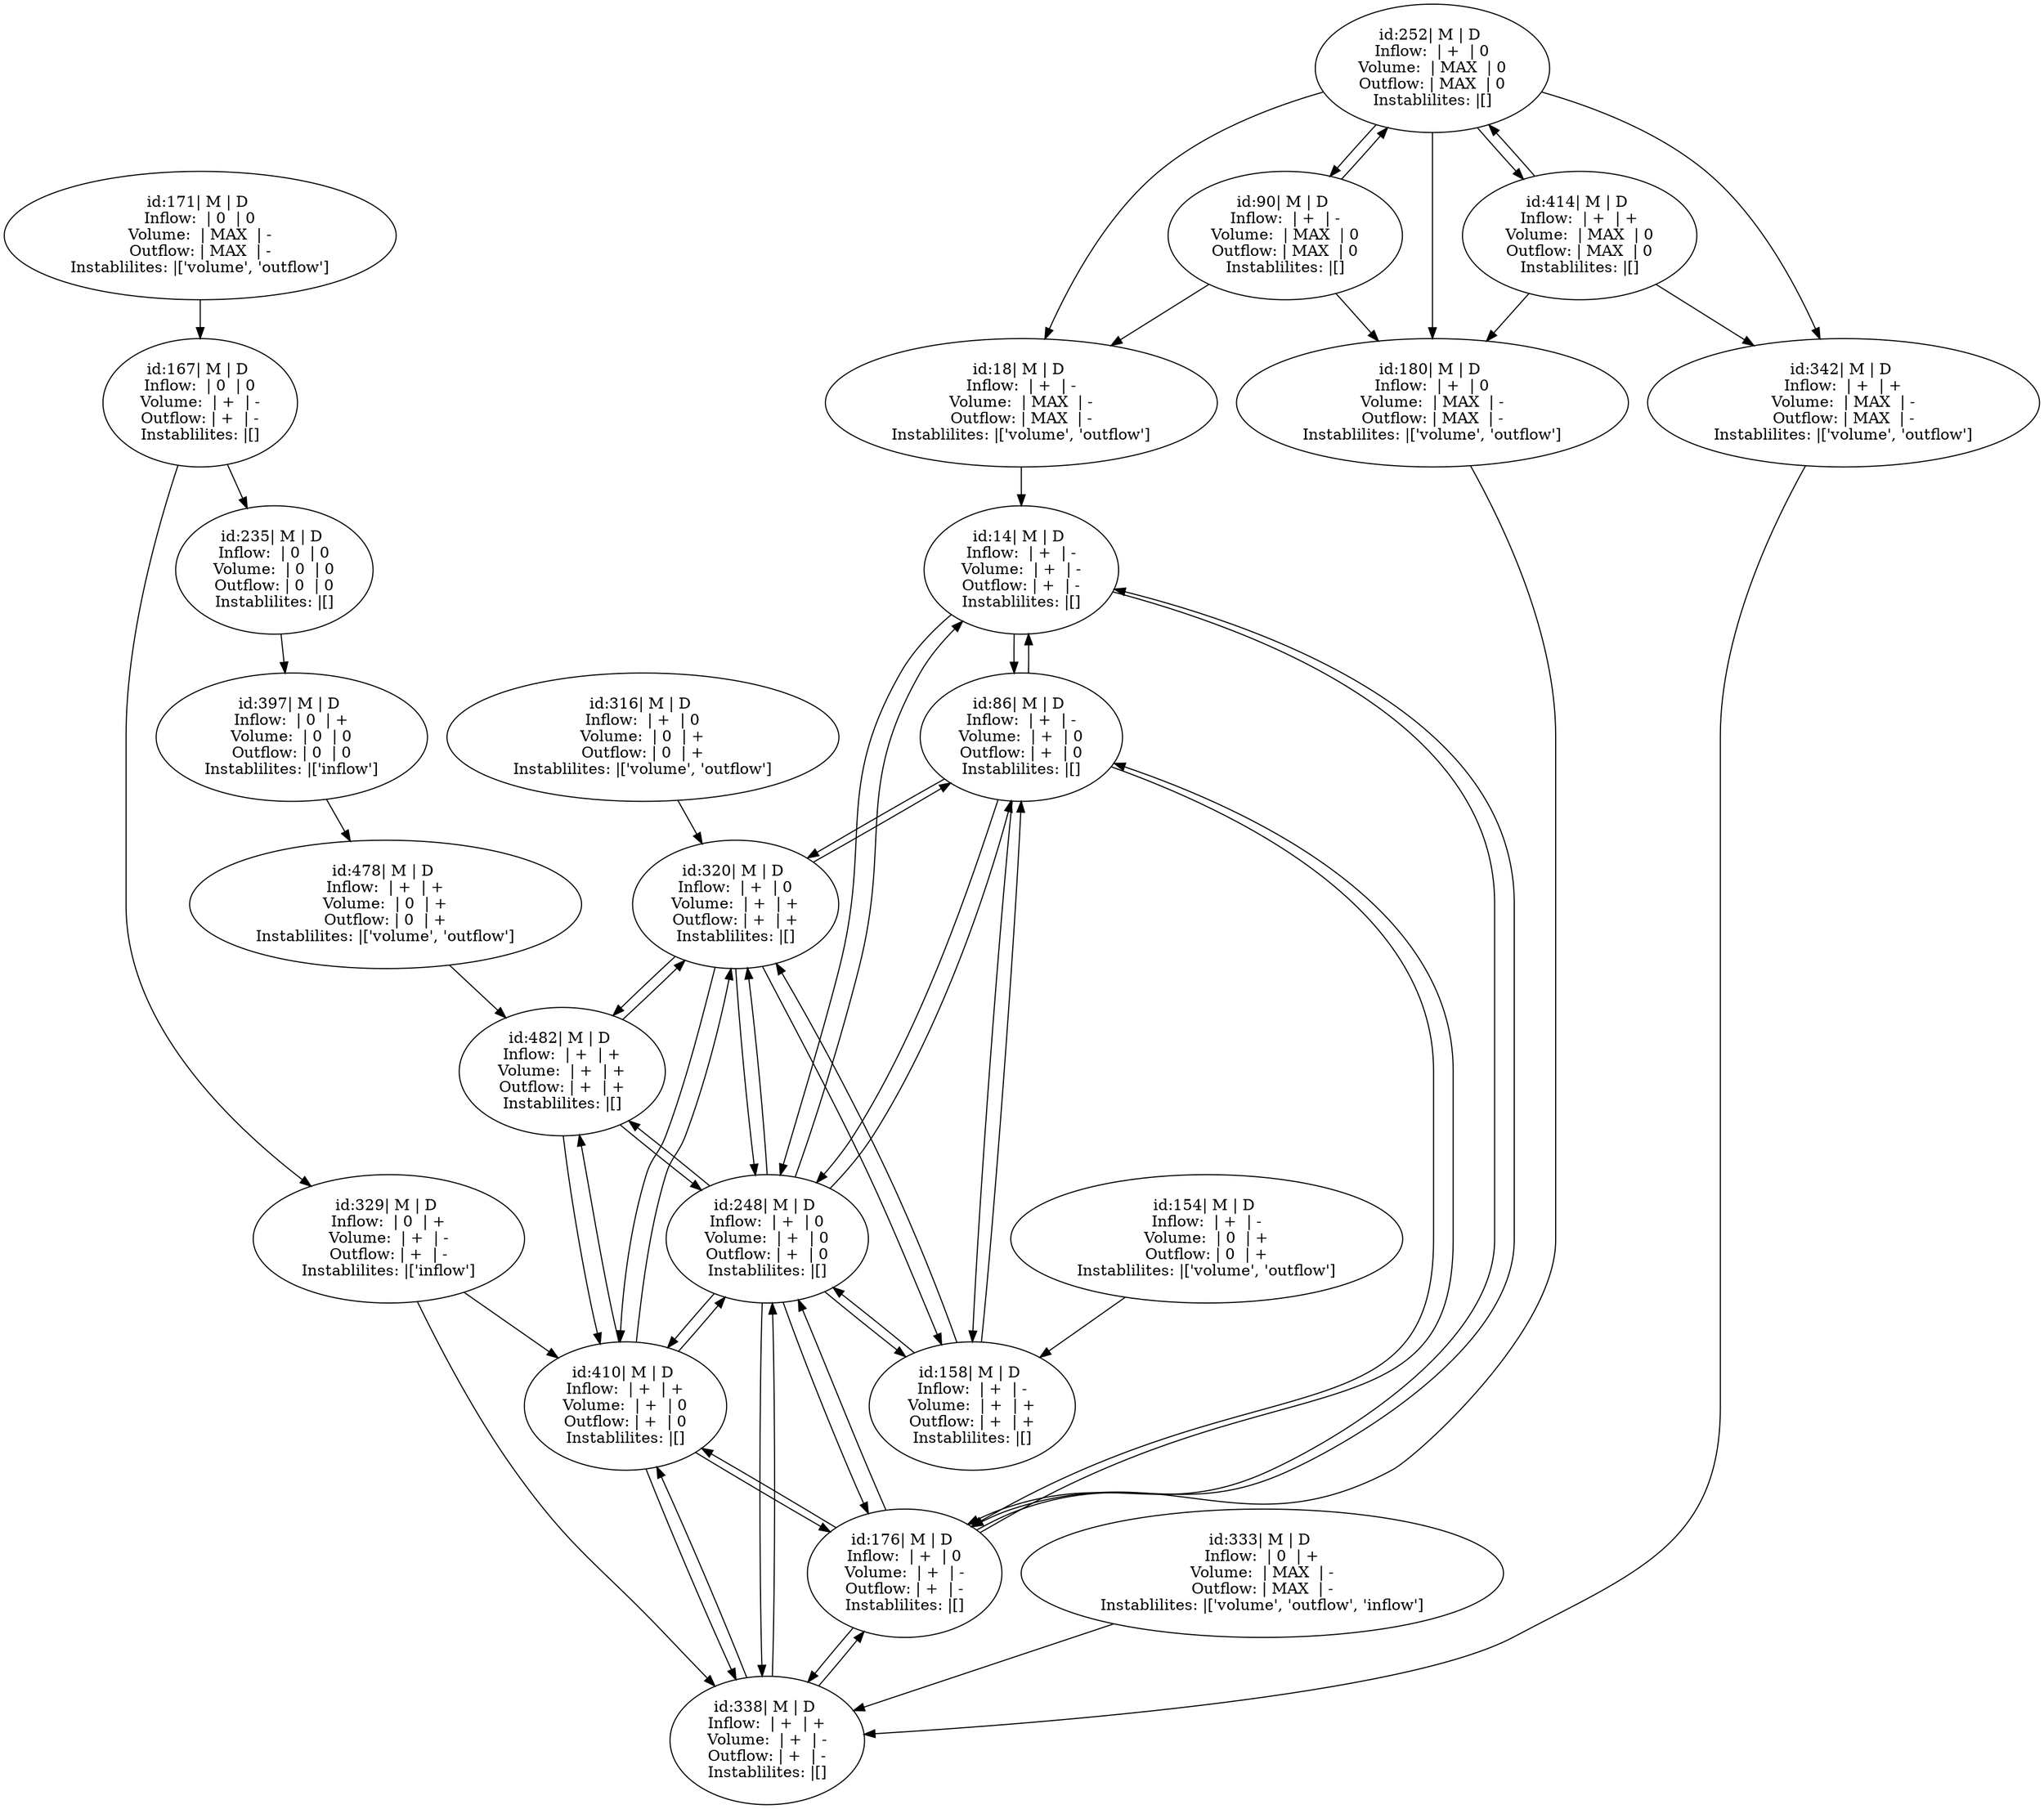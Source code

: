 digraph {
	14 [label="id:14| M | D 
Inflow:  | +  | -
Volume:  | +  | -
Outflow: | +  | -
Instablilites: |[]"]
	18 [label="id:18| M | D 
Inflow:  | +  | -
Volume:  | MAX  | -
Outflow: | MAX  | -
Instablilites: |['volume', 'outflow']"]
	86 [label="id:86| M | D 
Inflow:  | +  | -
Volume:  | +  | 0
Outflow: | +  | 0
Instablilites: |[]"]
	90 [label="id:90| M | D 
Inflow:  | +  | -
Volume:  | MAX  | 0
Outflow: | MAX  | 0
Instablilites: |[]"]
	154 [label="id:154| M | D 
Inflow:  | +  | -
Volume:  | 0  | +
Outflow: | 0  | +
Instablilites: |['volume', 'outflow']"]
	158 [label="id:158| M | D 
Inflow:  | +  | -
Volume:  | +  | +
Outflow: | +  | +
Instablilites: |[]"]
	167 [label="id:167| M | D 
Inflow:  | 0  | 0
Volume:  | +  | -
Outflow: | +  | -
Instablilites: |[]"]
	171 [label="id:171| M | D 
Inflow:  | 0  | 0
Volume:  | MAX  | -
Outflow: | MAX  | -
Instablilites: |['volume', 'outflow']"]
	176 [label="id:176| M | D 
Inflow:  | +  | 0
Volume:  | +  | -
Outflow: | +  | -
Instablilites: |[]"]
	180 [label="id:180| M | D 
Inflow:  | +  | 0
Volume:  | MAX  | -
Outflow: | MAX  | -
Instablilites: |['volume', 'outflow']"]
	235 [label="id:235| M | D 
Inflow:  | 0  | 0
Volume:  | 0  | 0
Outflow: | 0  | 0
Instablilites: |[]"]
	248 [label="id:248| M | D 
Inflow:  | +  | 0
Volume:  | +  | 0
Outflow: | +  | 0
Instablilites: |[]"]
	252 [label="id:252| M | D 
Inflow:  | +  | 0
Volume:  | MAX  | 0
Outflow: | MAX  | 0
Instablilites: |[]"]
	316 [label="id:316| M | D 
Inflow:  | +  | 0
Volume:  | 0  | +
Outflow: | 0  | +
Instablilites: |['volume', 'outflow']"]
	320 [label="id:320| M | D 
Inflow:  | +  | 0
Volume:  | +  | +
Outflow: | +  | +
Instablilites: |[]"]
	329 [label="id:329| M | D 
Inflow:  | 0  | +
Volume:  | +  | -
Outflow: | +  | -
Instablilites: |['inflow']"]
	333 [label="id:333| M | D 
Inflow:  | 0  | +
Volume:  | MAX  | -
Outflow: | MAX  | -
Instablilites: |['volume', 'outflow', 'inflow']"]
	338 [label="id:338| M | D 
Inflow:  | +  | +
Volume:  | +  | -
Outflow: | +  | -
Instablilites: |[]"]
	342 [label="id:342| M | D 
Inflow:  | +  | +
Volume:  | MAX  | -
Outflow: | MAX  | -
Instablilites: |['volume', 'outflow']"]
	397 [label="id:397| M | D 
Inflow:  | 0  | +
Volume:  | 0  | 0
Outflow: | 0  | 0
Instablilites: |['inflow']"]
	410 [label="id:410| M | D 
Inflow:  | +  | +
Volume:  | +  | 0
Outflow: | +  | 0
Instablilites: |[]"]
	414 [label="id:414| M | D 
Inflow:  | +  | +
Volume:  | MAX  | 0
Outflow: | MAX  | 0
Instablilites: |[]"]
	478 [label="id:478| M | D 
Inflow:  | +  | +
Volume:  | 0  | +
Outflow: | 0  | +
Instablilites: |['volume', 'outflow']"]
	482 [label="id:482| M | D 
Inflow:  | +  | +
Volume:  | +  | +
Outflow: | +  | +
Instablilites: |[]"]
		18 -> 14
		14 -> 86
		86 -> 14
		14 -> 176
		176 -> 14
		14 -> 248
		248 -> 14
		90 -> 18
		252 -> 18
		86 -> 158
		158 -> 86
		86 -> 176
		176 -> 86
		86 -> 248
		248 -> 86
		86 -> 320
		320 -> 86
		90 -> 180
		90 -> 252
		252 -> 90
		154 -> 158
		158 -> 248
		248 -> 158
		158 -> 320
		320 -> 158
		171 -> 167
		167 -> 235
		167 -> 329
		180 -> 176
		176 -> 248
		248 -> 176
		176 -> 338
		338 -> 176
		176 -> 410
		410 -> 176
		252 -> 180
		414 -> 180
		235 -> 397
		248 -> 320
		320 -> 248
		248 -> 338
		338 -> 248
		248 -> 410
		410 -> 248
		248 -> 482
		482 -> 248
		252 -> 342
		252 -> 414
		414 -> 252
		316 -> 320
		320 -> 410
		410 -> 320
		320 -> 482
		482 -> 320
		329 -> 338
		329 -> 410
		333 -> 338
		342 -> 338
		338 -> 410
		410 -> 338
		414 -> 342
		397 -> 478
		410 -> 482
		482 -> 410
		478 -> 482
}